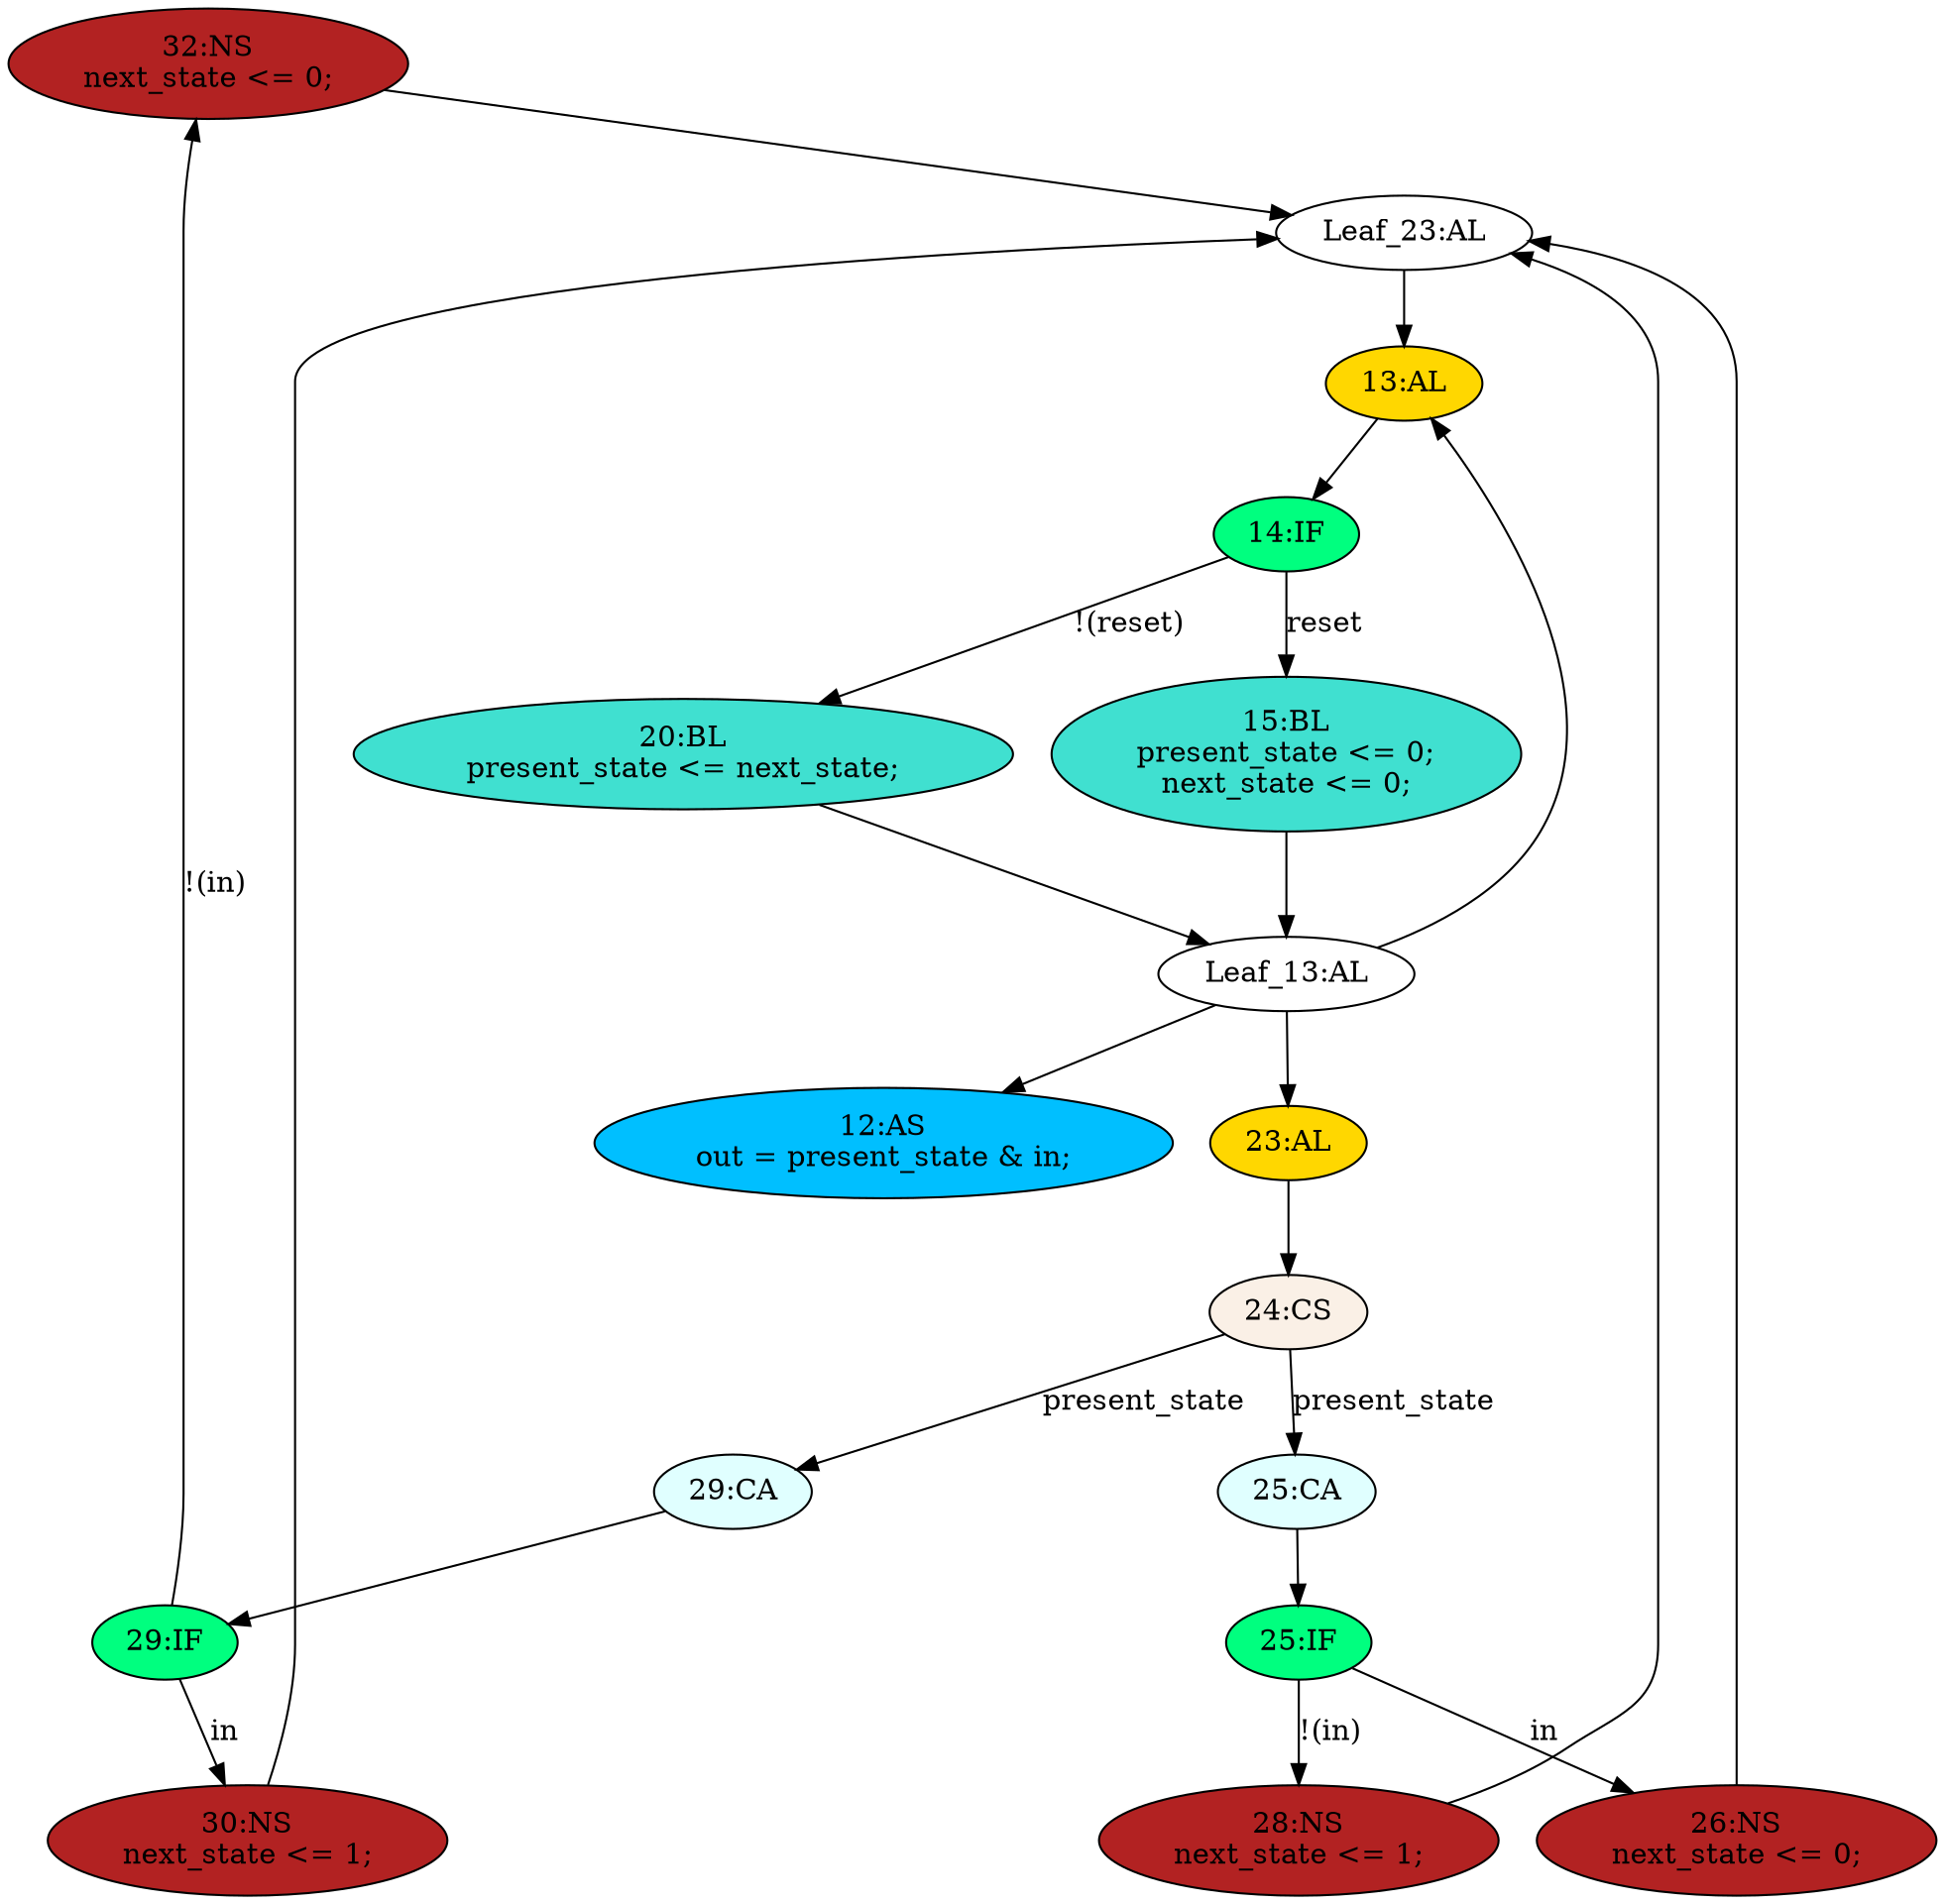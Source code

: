 strict digraph "compose( ,  )" {
	node [label="\N"];
	"32:NS"	[ast="<pyverilog.vparser.ast.NonblockingSubstitution object at 0x7f49a4858610>",
		fillcolor=firebrick,
		label="32:NS
next_state <= 0;",
		statements="[<pyverilog.vparser.ast.NonblockingSubstitution object at 0x7f49a4858610>]",
		style=filled,
		typ=NonblockingSubstitution];
	"Leaf_23:AL"	[def_var="['next_state']",
		label="Leaf_23:AL"];
	"32:NS" -> "Leaf_23:AL"	[cond="[]",
		lineno=None];
	"13:AL"	[ast="<pyverilog.vparser.ast.Always object at 0x7f49a49a3890>",
		clk_sens=True,
		fillcolor=gold,
		label="13:AL",
		sens="['clk', 'reset']",
		statements="[]",
		style=filled,
		typ=Always,
		use_var="['reset', 'next_state']"];
	"Leaf_23:AL" -> "13:AL";
	"15:BL"	[ast="<pyverilog.vparser.ast.Block object at 0x7f49a494ebd0>",
		fillcolor=turquoise,
		label="15:BL
present_state <= 0;
next_state <= 0;",
		statements="[<pyverilog.vparser.ast.NonblockingSubstitution object at 0x7f49a494e4d0>, <pyverilog.vparser.ast.NonblockingSubstitution object \
at 0x7f49a49b1650>]",
		style=filled,
		typ=Block];
	"Leaf_13:AL"	[def_var="['present_state', 'next_state']",
		label="Leaf_13:AL"];
	"15:BL" -> "Leaf_13:AL"	[cond="[]",
		lineno=None];
	"12:AS"	[ast="<pyverilog.vparser.ast.Assign object at 0x7f49a4956bd0>",
		def_var="['out']",
		fillcolor=deepskyblue,
		label="12:AS
out = present_state & in;",
		statements="[]",
		style=filled,
		typ=Assign,
		use_var="['present_state', 'in']"];
	"28:NS"	[ast="<pyverilog.vparser.ast.NonblockingSubstitution object at 0x7f49a4c6ad90>",
		fillcolor=firebrick,
		label="28:NS
next_state <= 1;",
		statements="[<pyverilog.vparser.ast.NonblockingSubstitution object at 0x7f49a4c6ad90>]",
		style=filled,
		typ=NonblockingSubstitution];
	"28:NS" -> "Leaf_23:AL"	[cond="[]",
		lineno=None];
	"Leaf_13:AL" -> "12:AS";
	"Leaf_13:AL" -> "13:AL";
	"23:AL"	[ast="<pyverilog.vparser.ast.Always object at 0x7f49a49a6d10>",
		clk_sens=False,
		fillcolor=gold,
		label="23:AL",
		sens="['present_state', 'in']",
		statements="[]",
		style=filled,
		typ=Always,
		use_var="['present_state', 'in']"];
	"Leaf_13:AL" -> "23:AL";
	"24:CS"	[ast="<pyverilog.vparser.ast.CaseStatement object at 0x7f49a4dc1610>",
		fillcolor=linen,
		label="24:CS",
		statements="[]",
		style=filled,
		typ=CaseStatement];
	"25:CA"	[ast="<pyverilog.vparser.ast.Case object at 0x7f49a49a6150>",
		fillcolor=lightcyan,
		label="25:CA",
		statements="[]",
		style=filled,
		typ=Case];
	"24:CS" -> "25:CA"	[cond="['present_state']",
		label=present_state,
		lineno=24];
	"29:CA"	[ast="<pyverilog.vparser.ast.Case object at 0x7f49a4c6ae90>",
		fillcolor=lightcyan,
		label="29:CA",
		statements="[]",
		style=filled,
		typ=Case];
	"24:CS" -> "29:CA"	[cond="['present_state']",
		label=present_state,
		lineno=24];
	"26:NS"	[ast="<pyverilog.vparser.ast.NonblockingSubstitution object at 0x7f49a4c6a250>",
		fillcolor=firebrick,
		label="26:NS
next_state <= 0;",
		statements="[<pyverilog.vparser.ast.NonblockingSubstitution object at 0x7f49a4c6a250>]",
		style=filled,
		typ=NonblockingSubstitution];
	"26:NS" -> "Leaf_23:AL"	[cond="[]",
		lineno=None];
	"14:IF"	[ast="<pyverilog.vparser.ast.IfStatement object at 0x7f49a49b1390>",
		fillcolor=springgreen,
		label="14:IF",
		statements="[]",
		style=filled,
		typ=IfStatement];
	"13:AL" -> "14:IF"	[cond="[]",
		lineno=None];
	"25:IF"	[ast="<pyverilog.vparser.ast.IfStatement object at 0x7f49a4c6a190>",
		fillcolor=springgreen,
		label="25:IF",
		statements="[]",
		style=filled,
		typ=IfStatement];
	"25:CA" -> "25:IF"	[cond="[]",
		lineno=None];
	"20:BL"	[ast="<pyverilog.vparser.ast.Block object at 0x7f49a49bd610>",
		fillcolor=turquoise,
		label="20:BL
present_state <= next_state;",
		statements="[<pyverilog.vparser.ast.NonblockingSubstitution object at 0x7f49a49a6650>]",
		style=filled,
		typ=Block];
	"20:BL" -> "Leaf_13:AL"	[cond="[]",
		lineno=None];
	"14:IF" -> "15:BL"	[cond="['reset']",
		label=reset,
		lineno=14];
	"14:IF" -> "20:BL"	[cond="['reset']",
		label="!(reset)",
		lineno=14];
	"29:IF"	[ast="<pyverilog.vparser.ast.IfStatement object at 0x7f49a4858c90>",
		fillcolor=springgreen,
		label="29:IF",
		statements="[]",
		style=filled,
		typ=IfStatement];
	"29:IF" -> "32:NS"	[cond="['in']",
		label="!(in)",
		lineno=29];
	"30:NS"	[ast="<pyverilog.vparser.ast.NonblockingSubstitution object at 0x7f49a4858cd0>",
		fillcolor=firebrick,
		label="30:NS
next_state <= 1;",
		statements="[<pyverilog.vparser.ast.NonblockingSubstitution object at 0x7f49a4858cd0>]",
		style=filled,
		typ=NonblockingSubstitution];
	"29:IF" -> "30:NS"	[cond="['in']",
		label=in,
		lineno=29];
	"30:NS" -> "Leaf_23:AL"	[cond="[]",
		lineno=None];
	"25:IF" -> "28:NS"	[cond="['in']",
		label="!(in)",
		lineno=25];
	"25:IF" -> "26:NS"	[cond="['in']",
		label=in,
		lineno=25];
	"29:CA" -> "29:IF"	[cond="[]",
		lineno=None];
	"23:AL" -> "24:CS"	[cond="[]",
		lineno=None];
}
